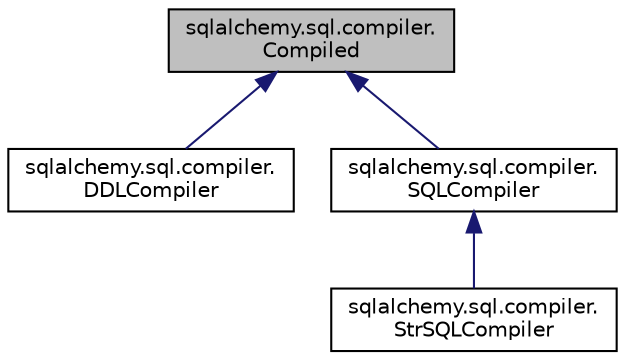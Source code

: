 digraph "sqlalchemy.sql.compiler.Compiled"
{
 // LATEX_PDF_SIZE
  edge [fontname="Helvetica",fontsize="10",labelfontname="Helvetica",labelfontsize="10"];
  node [fontname="Helvetica",fontsize="10",shape=record];
  Node1 [label="sqlalchemy.sql.compiler.\lCompiled",height=0.2,width=0.4,color="black", fillcolor="grey75", style="filled", fontcolor="black",tooltip=" "];
  Node1 -> Node2 [dir="back",color="midnightblue",fontsize="10",style="solid",fontname="Helvetica"];
  Node2 [label="sqlalchemy.sql.compiler.\lDDLCompiler",height=0.2,width=0.4,color="black", fillcolor="white", style="filled",URL="$classsqlalchemy_1_1sql_1_1compiler_1_1DDLCompiler.html",tooltip=" "];
  Node1 -> Node3 [dir="back",color="midnightblue",fontsize="10",style="solid",fontname="Helvetica"];
  Node3 [label="sqlalchemy.sql.compiler.\lSQLCompiler",height=0.2,width=0.4,color="black", fillcolor="white", style="filled",URL="$classsqlalchemy_1_1sql_1_1compiler_1_1SQLCompiler.html",tooltip=" "];
  Node3 -> Node4 [dir="back",color="midnightblue",fontsize="10",style="solid",fontname="Helvetica"];
  Node4 [label="sqlalchemy.sql.compiler.\lStrSQLCompiler",height=0.2,width=0.4,color="black", fillcolor="white", style="filled",URL="$classsqlalchemy_1_1sql_1_1compiler_1_1StrSQLCompiler.html",tooltip=" "];
}
